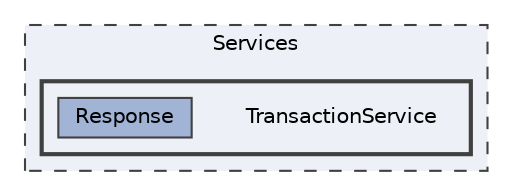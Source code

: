 digraph "Services/TransactionService"
{
 // LATEX_PDF_SIZE
  bgcolor="transparent";
  edge [fontname=Helvetica,fontsize=10,labelfontname=Helvetica,labelfontsize=10];
  node [fontname=Helvetica,fontsize=10,shape=box,height=0.2,width=0.4];
  compound=true
  subgraph clusterdir_d69fddb65e10ed1e1aad5b4f2a8c0135 {
    graph [ bgcolor="#edf0f7", pencolor="grey25", label="Services", fontname=Helvetica,fontsize=10 style="filled,dashed", URL="dir_d69fddb65e10ed1e1aad5b4f2a8c0135.html",tooltip=""]
  subgraph clusterdir_242f933944d05dfc745ba74b998ca028 {
    graph [ bgcolor="#edf0f7", pencolor="grey25", label="", fontname=Helvetica,fontsize=10 style="filled,bold", URL="dir_242f933944d05dfc745ba74b998ca028.html",tooltip=""]
    dir_242f933944d05dfc745ba74b998ca028 [shape=plaintext, label="TransactionService"];
  dir_3acb56f27349994e26209bee296c0674 [label="Response", fillcolor="#a2b4d6", color="grey25", style="filled", URL="dir_3acb56f27349994e26209bee296c0674.html",tooltip=""];
  }
  }
}
